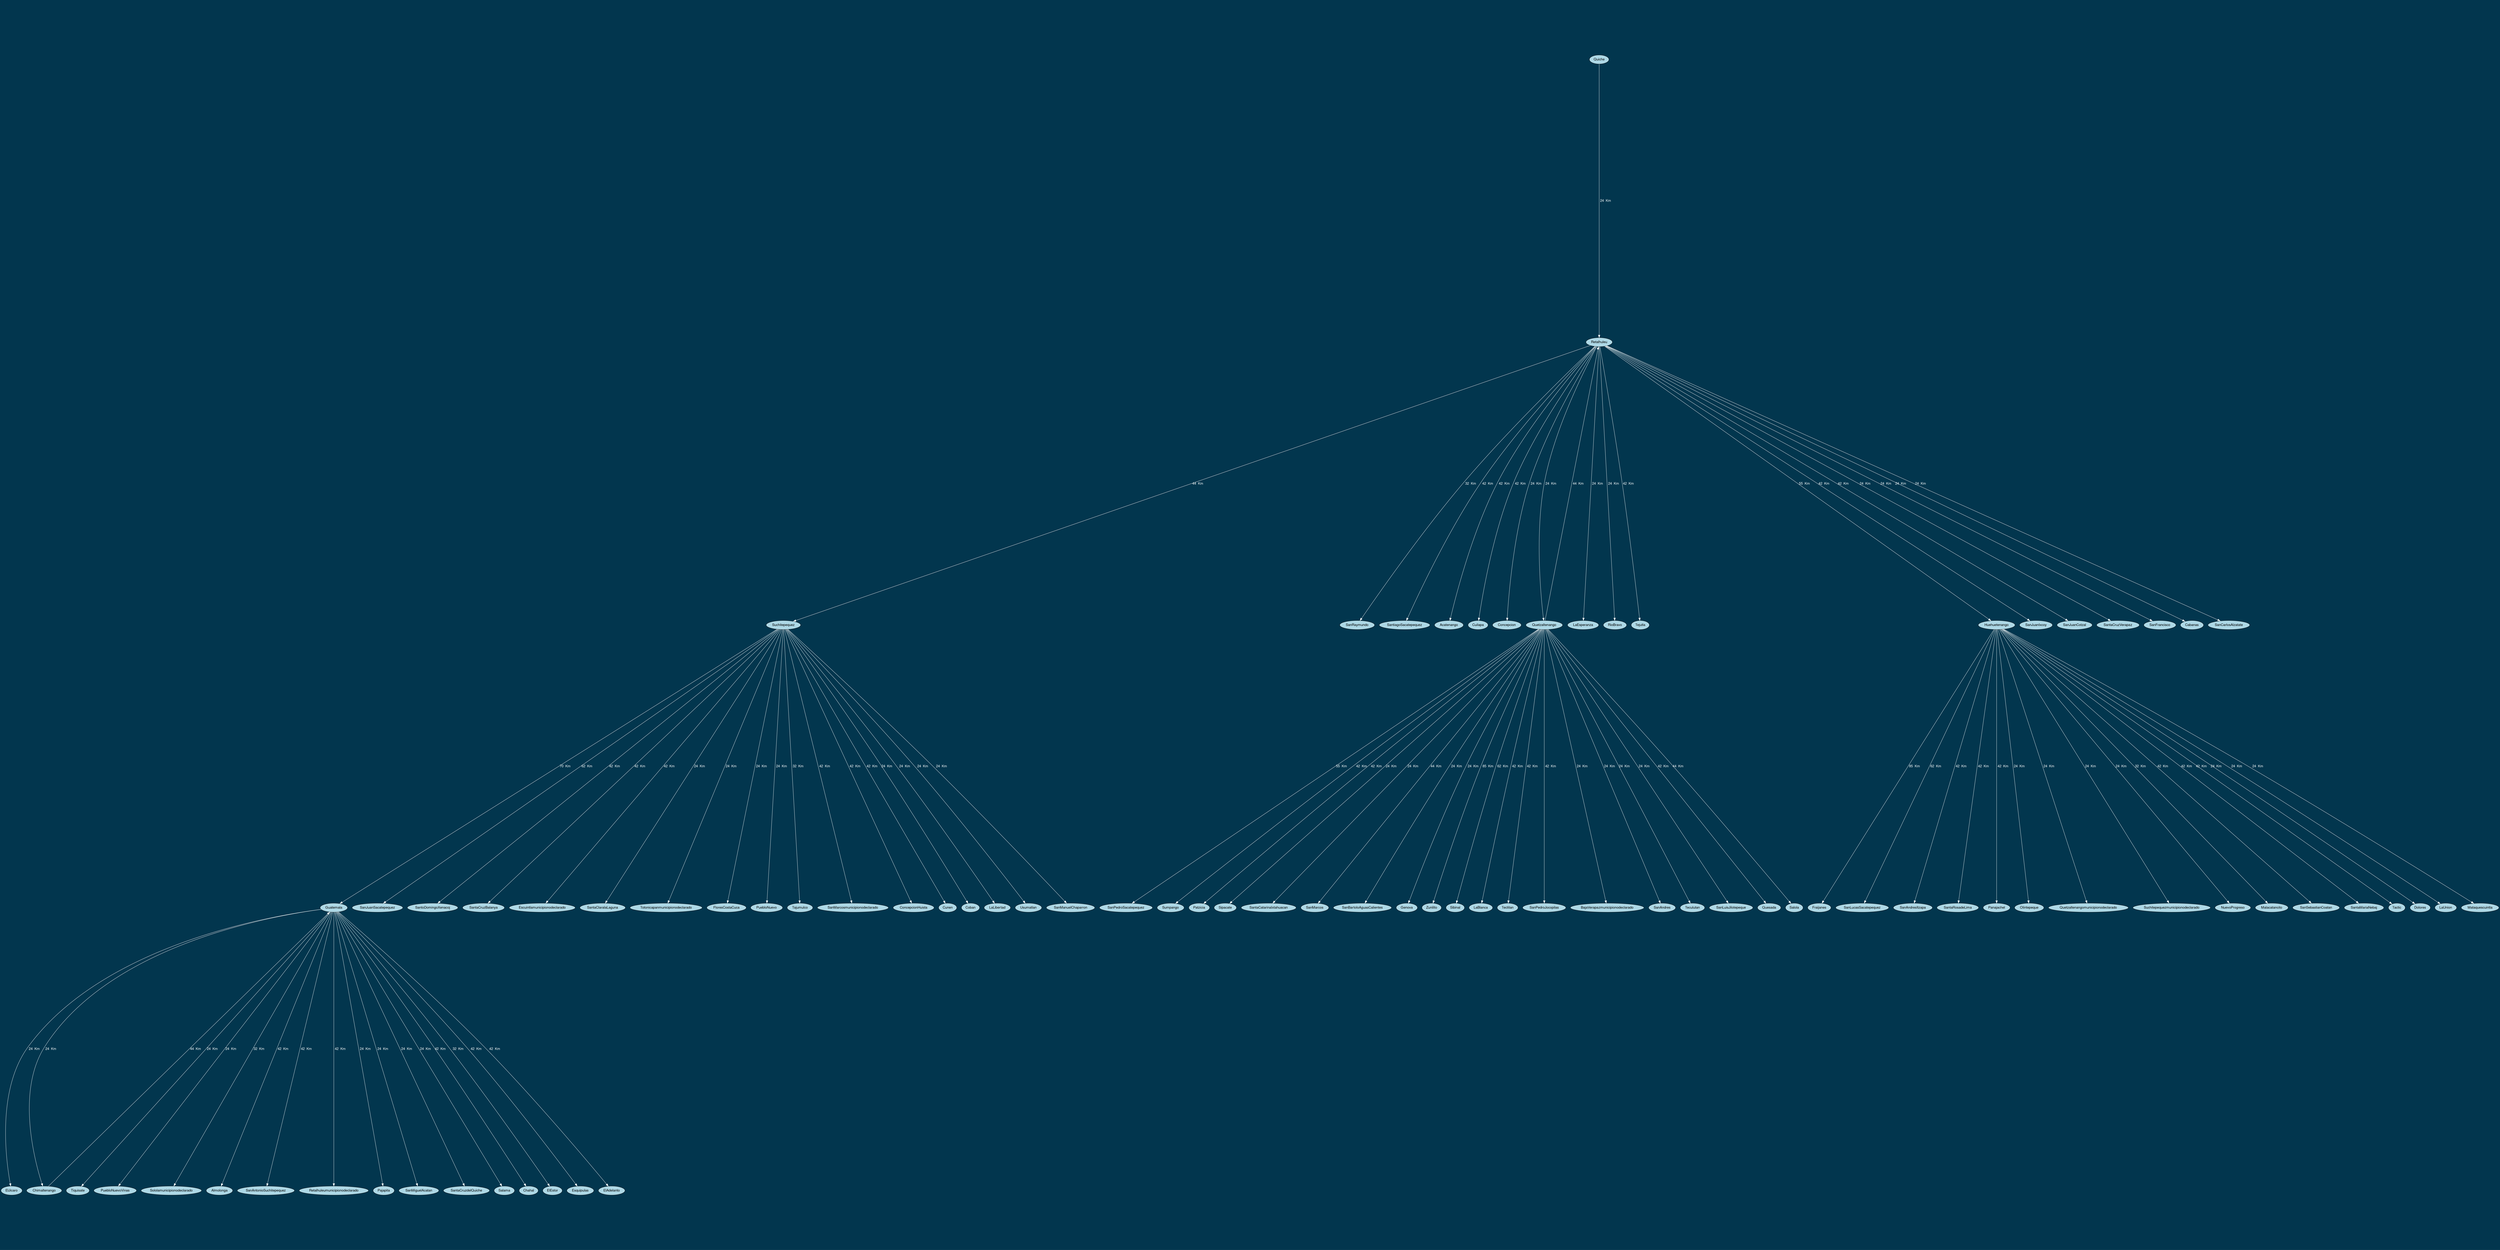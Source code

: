 digraph G { 
 fontname="Helvetica,Arial,sans-serif"
    bgcolor="#02364E";
    node [fontname="Helvetica,Arial,sans-serif"];
    edge [fontname="Helvetica,Arial,sans-serif"];
    graph [ratio=0.5];
node [shape = oval, color=red style=filled, fillcolor=indianred1];
node [shape = oval color=black style=filled fillcolor=lightblue] 
Retalhuleu -> Suchitepequez[label = " 44  Km  "  color="white",fontcolor=white]; 
Retalhuleu -> SanRaymundo[label = " 32  Km  "  color="white",fontcolor=white]; 
Retalhuleu -> SantiagoSacatepequez[label = " 42  Km  "  color="white",fontcolor=white]; 
Retalhuleu -> Acatenango[label = " 42  Km  "  color="white",fontcolor=white]; 
Retalhuleu -> Cuilapa[label = " 42  Km  "  color="white",fontcolor=white]; 
Retalhuleu -> Concepcion[label = " 24  Km  "  color="white",fontcolor=white]; 
Retalhuleu -> Quetzaltenango[label = " 24  Km  "  color="white",fontcolor=white]; 
Retalhuleu -> LaEsperanza[label = " 24  Km  "  color="white",fontcolor=white]; 
Retalhuleu -> RioBravo[label = " 24  Km  "  color="white",fontcolor=white]; 
Retalhuleu -> Tejutla[label = " 42  Km  "  color="white",fontcolor=white]; 
Retalhuleu -> Huehuetenango[label = " 55  Km  "  color="white",fontcolor=white]; 
Retalhuleu -> SanJuanIxcoy[label = " 42  Km  "  color="white",fontcolor=white]; 
Retalhuleu -> SanJuanCotzal[label = " 42  Km  "  color="white",fontcolor=white]; 
Retalhuleu -> SantaCruzVerapaz[label = " 24  Km  "  color="white",fontcolor=white]; 
Retalhuleu -> SanFrancisco[label = " 24  Km  "  color="white",fontcolor=white]; 
Retalhuleu -> Cabanas[label = " 24  Km  "  color="white",fontcolor=white]; 
Retalhuleu -> SanCarlosAlzatate[label = " 24  Km  "  color="white",fontcolor=white]; 
Suchitepequez -> Guatemala[label = " 70  Km  "  color="white",fontcolor=white]; 
Suchitepequez -> SanJuanSacatepequez[label = " 62  Km  "  color="white",fontcolor=white]; 
Suchitepequez -> SantoDomingoXenacoj[label = " 42  Km  "  color="white",fontcolor=white]; 
Suchitepequez -> SantaCruzBalanya[label = " 42  Km  "  color="white",fontcolor=white]; 
Suchitepequez -> Escuintlamunicipionodeclarado[label = " 42  Km  "  color="white",fontcolor=white]; 
Suchitepequez -> SantaClaralaLaguna[label = " 24  Km  "  color="white",fontcolor=white]; 
Suchitepequez -> Totonicapanmunicipionodeclarado[label = " 24  Km  "  color="white",fontcolor=white]; 
Suchitepequez -> FloresCostaCuca[label = " 24  Km  "  color="white",fontcolor=white]; 
Suchitepequez -> PuebloNuevo[label = " 24  Km  "  color="white",fontcolor=white]; 
Suchitepequez -> Tajumulco[label = " 32  Km  "  color="white",fontcolor=white]; 
Suchitepequez -> SanMarcosmunicipionodeclarado[label = " 42  Km  "  color="white",fontcolor=white]; 
Suchitepequez -> ConcepcionHuista[label = " 42  Km  "  color="white",fontcolor=white]; 
Suchitepequez -> Cunen[label = " 42  Km  "  color="white",fontcolor=white]; 
Suchitepequez -> Coban[label = " 24  Km  "  color="white",fontcolor=white]; 
Suchitepequez -> LaLibertad[label = " 24  Km  "  color="white",fontcolor=white]; 
Suchitepequez -> Usumatlan[label = " 24  Km  "  color="white",fontcolor=white]; 
Suchitepequez -> SanManuelChaparron[label = " 24  Km  "  color="white",fontcolor=white]; 
Guatemala -> ElJicaro[label = " 24  Km  "  color="white",fontcolor=white]; 
Guatemala -> Chimaltenango[label = " 24  Km  "  color="white",fontcolor=white]; 
Guatemala -> Tiquisate[label = " 24  Km  "  color="white",fontcolor=white]; 
Guatemala -> PuebloNuevoVinas[label = " 24  Km  "  color="white",fontcolor=white]; 
Guatemala -> Sololamunicipionodeclarado[label = " 32  Km  "  color="white",fontcolor=white]; 
Guatemala -> Almolonga[label = " 42  Km  "  color="white",fontcolor=white]; 
Guatemala -> SanAntonioSuchitepequez[label = " 42  Km  "  color="white",fontcolor=white]; 
Guatemala -> Retalhuleumunicipionodeclarado[label = " 42  Km  "  color="white",fontcolor=white]; 
Guatemala -> Pajapita[label = " 24  Km  "  color="white",fontcolor=white]; 
Guatemala -> SanMiguelAcatan[label = " 24  Km  "  color="white",fontcolor=white]; 
Guatemala -> SantaCruzdelQuiche[label = " 24  Km  "  color="white",fontcolor=white]; 
Guatemala -> Salama[label = " 24  Km  "  color="white",fontcolor=white]; 
Guatemala -> Chahal[label = " 42  Km  "  color="white",fontcolor=white]; 
Guatemala -> ElEstor[label = " 32  Km  "  color="white",fontcolor=white]; 
Guatemala -> Esquipulas[label = " 42  Km  "  color="white",fontcolor=white]; 
Guatemala -> ElAdelanto[label = " 42  Km  "  color="white",fontcolor=white]; 
Quetzaltenango -> SanPedroSacatepequez[label = " 55  Km  "  color="white",fontcolor=white]; 
Quetzaltenango -> Sumpango[label = " 42  Km  "  color="white",fontcolor=white]; 
Quetzaltenango -> Patzicia[label = " 42  Km  "  color="white",fontcolor=white]; 
Quetzaltenango -> Sipacate[label = " 24  Km  "  color="white",fontcolor=white]; 
Quetzaltenango -> SantaCatarinaIxtahuacan[label = " 24  Km  "  color="white",fontcolor=white]; 
Quetzaltenango -> SanMarcos[label = " 44  Km  "  color="white",fontcolor=white]; 
Quetzaltenango -> SanBartoloAguasCalientes[label = " 24  Km  "  color="white",fontcolor=white]; 
Quetzaltenango -> Genova[label = " 24  Km  "  color="white",fontcolor=white]; 
Quetzaltenango -> Zunilito[label = " 85  Km  "  color="white",fontcolor=white]; 
Quetzaltenango -> Sibinal[label = " 62  Km  "  color="white",fontcolor=white]; 
Quetzaltenango -> LaBlanca[label = " 42  Km  "  color="white",fontcolor=white]; 
Quetzaltenango -> Tectitan[label = " 42  Km  "  color="white",fontcolor=white]; 
Quetzaltenango -> SanPedroJocopilas[label = " 42  Km  "  color="white",fontcolor=white]; 
Quetzaltenango -> BajaVerapazmunicipionodeclarado[label = " 24  Km  "  color="white",fontcolor=white]; 
Quetzaltenango -> SanAndres[label = " 24  Km  "  color="white",fontcolor=white]; 
Quetzaltenango -> Teculutan[label = " 24  Km  "  color="white",fontcolor=white]; 
Quetzaltenango -> SanLuisJilotepeque[label = " 24  Km  "  color="white",fontcolor=white]; 
Quetzaltenango -> Quesada[label = " 42  Km  "  color="white",fontcolor=white]; 
Quetzaltenango -> Salola[label = " 44  Km  "  color="white",fontcolor=white]; 
Quetzaltenango -> Retalhuleu[label = " 44  Km  "  color="white",fontcolor=white]; 
Huehuetenango -> Fraijanes[label = " 85  Km  "  color="white",fontcolor=white]; 
Huehuetenango -> SanLucasSacatepequez[label = " 62  Km  "  color="white",fontcolor=white]; 
Huehuetenango -> SanAndresItzapa[label = " 42  Km  "  color="white",fontcolor=white]; 
Huehuetenango -> SantaRosadeLima[label = " 42  Km  "  color="white",fontcolor=white]; 
Huehuetenango -> Panajachel[label = " 42  Km  "  color="white",fontcolor=white]; 
Huehuetenango -> Olintepeque[label = " 24  Km  "  color="white",fontcolor=white]; 
Huehuetenango -> Quetzaltenangomunicipionodeclarado[label = " 24  Km  "  color="white",fontcolor=white]; 
Huehuetenango -> Suchitepequezmunicipionodeclarado[label = " 24  Km  "  color="white",fontcolor=white]; 
Huehuetenango -> NuevoProgreso[label = " 24  Km  "  color="white",fontcolor=white]; 
Huehuetenango -> Malacatancito[label = " 32  Km  "  color="white",fontcolor=white]; 
Huehuetenango -> SanSebastianCoatan[label = " 42  Km  "  color="white",fontcolor=white]; 
Huehuetenango -> SantaMariaNebaj[label = " 42  Km  "  color="white",fontcolor=white]; 
Huehuetenango -> Tactic[label = " 42  Km  "  color="white",fontcolor=white]; 
Huehuetenango -> Dolores[label = " 24  Km  "  color="white",fontcolor=white]; 
Huehuetenango -> LaUnion[label = " 24  Km  "  color="white",fontcolor=white]; 
Huehuetenango -> Mataquescuintla[label = " 24  Km  "  color="white",fontcolor=white]; 
Chimaltenango -> Guatemala[label = " 44  Km  "  color="white",fontcolor=white]; 
Quiche -> Retalhuleu[label = " 24  Km  "  color="white",fontcolor=white]; 
}
